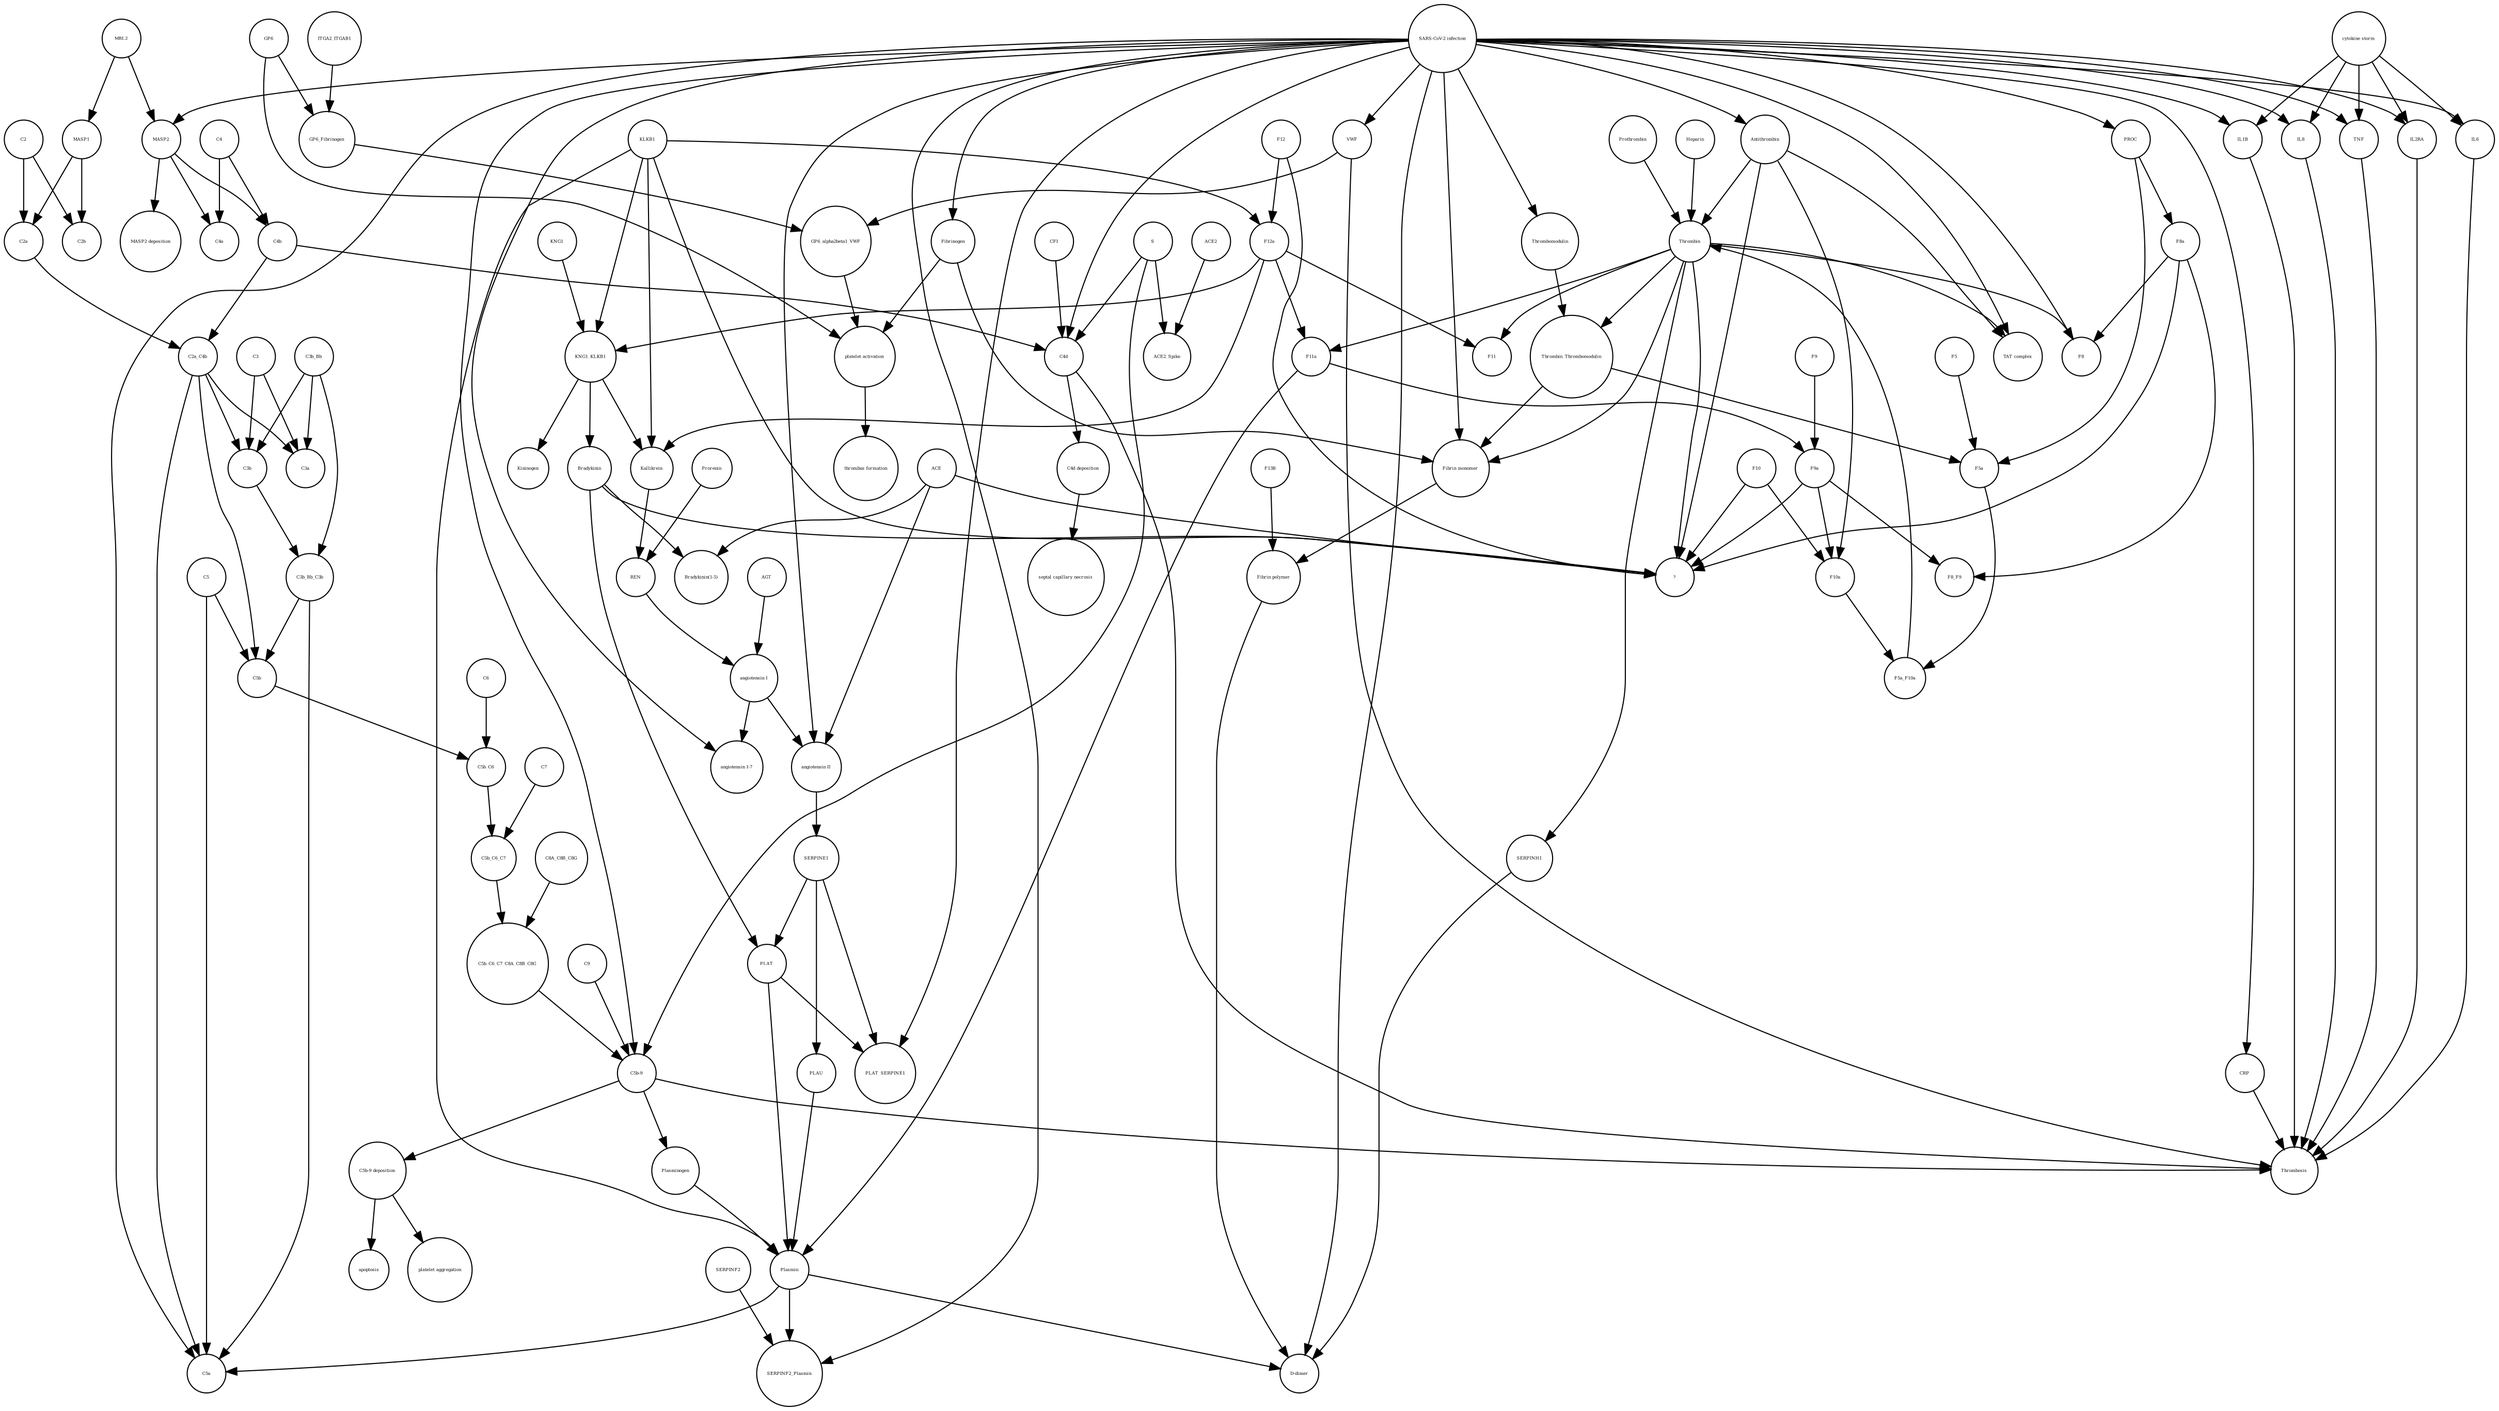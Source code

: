 strict digraph  {
GP6_alpha2beta1_VWF [annotation="", bipartite=0, cls=complex, fontsize=4, label=GP6_alpha2beta1_VWF, shape=circle];
F12a [annotation="urn_miriam_hgnc_HGNC%3A3530", bipartite=0, cls=macromolecule, fontsize=4, label=F12a, shape=circle];
S [annotation="urn_miriam_uniprot_P0DTC2|urn_miriam_uniprot_P59594", bipartite=0, cls=macromolecule, fontsize=4, label=S, shape=circle];
MBL2 [annotation=urn_miriam_hgnc_6902, bipartite=0, cls=macromolecule, fontsize=4, label=MBL2, shape=circle];
Thrombin_Thrombomodulin [annotation="urn_miriam_pubmed_6282863|urn_miriam_taxonomy_9986", bipartite=0, cls=complex, fontsize=4, label=Thrombin_Thrombomodulin, shape=circle];
"MASP2 deposition" [annotation="", bipartite=0, cls=phenotype, fontsize=4, label="MASP2 deposition", shape=circle];
GP6_Fibrinogen [annotation="", bipartite=0, cls=complex, fontsize=4, label=GP6_Fibrinogen, shape=circle];
ACE2 [annotation="urn_miriam_hgnc_HGNC%3A13557", bipartite=0, cls=macromolecule, fontsize=4, label=ACE2, shape=circle];
"TAT complex" [annotation=urn_miriam_pubmed_22930518, bipartite=0, cls=complex, fontsize=4, label="TAT complex", shape=circle];
KNG1 [annotation="urn_miriam_hgnc.symbol_6383", bipartite=0, cls=macromolecule, fontsize=4, label=KNG1, shape=circle];
C4 [annotation="", bipartite=0, cls=macromolecule, fontsize=4, label=C4, shape=circle];
"cytokine storm" [annotation=urn_miriam_pubmed_2504360, bipartite=0, cls=phenotype, fontsize=4, label="cytokine storm", shape=circle];
ACE2_Spike [annotation="", bipartite=0, cls=complex, fontsize=4, label=ACE2_Spike, shape=circle];
MASP2 [annotation=urn_miriam_hgnc_6902, bipartite=0, cls=macromolecule, fontsize=4, label=MASP2, shape=circle];
C7 [annotation="urn_miriam_hgnc_HGNC%3A1346", bipartite=0, cls=macromolecule, fontsize=4, label=C7, shape=circle];
"angiotensin I" [annotation="urn_miriam_obo.chebi_CHEBI%3A2718", bipartite=0, cls="simple chemical", fontsize=4, label="angiotensin I", shape=circle];
Antithrombin [annotation="urn_miriam_hgnc_HGNC%3A775", bipartite=0, cls=macromolecule, fontsize=4, label=Antithrombin, shape=circle];
C5b [annotation="", bipartite=0, cls=macromolecule, fontsize=4, label=C5b, shape=circle];
Kininogen [annotation="urn_miriam_hgnc_HGNC%3A6383", bipartite=0, cls=macromolecule, fontsize=4, label=Kininogen, shape=circle];
KLKB1 [annotation=urn_miriam_hgnc_6371, bipartite=0, cls=macromolecule, fontsize=4, label=KLKB1, shape=circle];
"SARS-CoV-2 infection" [annotation=urn_miriam_taxonomy_2697049, bipartite=0, cls=phenotype, fontsize=4, label="SARS-CoV-2 infection", shape=circle];
SERPINF2 [annotation="urn_miriam_hgnc_HGNC%3A9075", bipartite=0, cls=macromolecule, fontsize=4, label=SERPINF2, shape=circle];
Thrombin [annotation="urn_miriam_hgnc_HGNC%3A3535", bipartite=0, cls=macromolecule, fontsize=4, label=Thrombin, shape=circle];
KNG1_KLKB1 [annotation=urn_miriam_pubmed_17598838, bipartite=0, cls=complex, fontsize=4, label=KNG1_KLKB1, shape=circle];
C4d [annotation="", bipartite=0, cls=macromolecule, fontsize=4, label=C4d, shape=circle];
"?" [annotation="", bipartite=0, cls=macromolecule, fontsize=4, label="?", shape=circle];
F11 [annotation="urn_miriam_hgnc_HGNC%3A3529", bipartite=0, cls=macromolecule, fontsize=4, label=F11, shape=circle];
F12 [annotation="urn_miriam_hgnc_HGNC%3A3530", bipartite=0, cls=macromolecule, fontsize=4, label=F12, shape=circle];
"Bradykinin(1-5)" [annotation="", bipartite=0, cls=macromolecule, fontsize=4, label="Bradykinin(1-5)", shape=circle];
Plasmin [annotation="urn_miriam_hgnc_HGNC%3A9051", bipartite=0, cls=macromolecule, fontsize=4, label=Plasmin, shape=circle];
Thrombosis [annotation="urn_miriam_mesh_D013923|urn_miriam_mesh_D055806", bipartite=0, cls=phenotype, fontsize=4, label=Thrombosis, shape=circle];
MASP1 [annotation="urn_miriam_hgnc_HGNC%3A6901", bipartite=0, cls=macromolecule, fontsize=4, label=MASP1, shape=circle];
Heparin [annotation="urn_miriam_pubmed_708377|urn_miriam_obo.chebi_CHEBI%3A28304", bipartite=0, cls="simple chemical", fontsize=4, label=Heparin, shape=circle];
F8a [annotation="urn_miriam_hgnc_HGNC%3A3546", bipartite=0, cls=macromolecule, fontsize=4, label=F8a, shape=circle];
CFI [annotation="urn_miriam_hgnc_HGNC%3A2771", bipartite=0, cls=macromolecule, fontsize=4, label=CFI, shape=circle];
ITGA2_ITGAB1 [annotation="urn_miriam_intact_EBI-16428357", bipartite=0, cls=complex, fontsize=4, label=ITGA2_ITGAB1, shape=circle];
C4a [annotation="", bipartite=0, cls=macromolecule, fontsize=4, label=C4a, shape=circle];
IL1B [annotation=urn_miriam_hgnc_5992, bipartite=0, cls=macromolecule, fontsize=4, label=IL1B, shape=circle];
apoptosis [annotation="urn_miriam_obo.go_GO%3A0006915", bipartite=0, cls=phenotype, fontsize=4, label=apoptosis, shape=circle];
F5 [annotation="urn_miriam_hgnc_HGNC%3A3541", bipartite=0, cls=macromolecule, fontsize=4, label=F5, shape=circle];
C3 [annotation="urn_miriam_hgnc_HGNC%3A1318", bipartite=0, cls=macromolecule, fontsize=4, label=C3, shape=circle];
C5 [annotation="urn_miriam_hgnc_HGNC%3A1331", bipartite=0, cls=macromolecule, fontsize=4, label=C5, shape=circle];
"D-dimer" [annotation=urn_miriam_pubmed_19008457, bipartite=0, cls=macromolecule, fontsize=4, label="D-dimer", shape=circle];
SERPINF2_Plasmin [annotation="", bipartite=0, cls=complex, fontsize=4, label=SERPINF2_Plasmin, shape=circle];
VWF [annotation="urn_miriam_hgnc_HGNC%3A12726", bipartite=0, cls=macromolecule, fontsize=4, label=VWF, shape=circle];
PLAU [annotation="", bipartite=0, cls=macromolecule, fontsize=4, label=PLAU, shape=circle];
PROC [annotation="urn_miriam_hgnc_HGNC%3A9451", bipartite=0, cls=macromolecule, fontsize=4, label=PROC, shape=circle];
C8A_C8B_C8G [annotation="", bipartite=0, cls=complex, fontsize=4, label=C8A_C8B_C8G, shape=circle];
F5a [annotation="urn_miriam_hgnc_HGNC%3A3542", bipartite=0, cls=macromolecule, fontsize=4, label=F5a, shape=circle];
"C5b-9 deposition" [annotation="", bipartite=0, cls=phenotype, fontsize=4, label="C5b-9 deposition", shape=circle];
REN [annotation="urn_miriam_hgnc_HGNC%3A9958", bipartite=0, cls=macromolecule, fontsize=4, label=REN, shape=circle];
C5b_C6 [annotation="", bipartite=0, cls=complex, fontsize=4, label=C5b_C6, shape=circle];
Bradykinin [annotation="urn_miriam_obo.chebi_CHEBI%3A3165", bipartite=0, cls=macromolecule, fontsize=4, label=Bradykinin, shape=circle];
"platelet activation" [annotation="urn_miriam_obo.go_GO%3A0030168", bipartite=0, cls=phenotype, fontsize=4, label="platelet activation", shape=circle];
"Fibrin monomer" [annotation="", bipartite=0, cls=macromolecule, fontsize=4, label="Fibrin monomer", shape=circle];
PLAT_SERPINE1 [annotation=urn_miriam_pubmed_22449964, bipartite=0, cls=complex, fontsize=4, label=PLAT_SERPINE1, shape=circle];
C2 [annotation="urn_miriam_hgnc_HGNC%3A1248", bipartite=0, cls=macromolecule, fontsize=4, label=C2, shape=circle];
F10 [annotation="urn_miriam_hgnc_HGNC%3A3528", bipartite=0, cls=macromolecule, fontsize=4, label=F10, shape=circle];
SERPINE1 [annotation="urn_miriam_hgnc_HGNC%3A8593", bipartite=0, cls=macromolecule, fontsize=4, label=SERPINE1, shape=circle];
F5a_F10a [annotation=urn_miriam_pubmed_2303476, bipartite=0, cls=complex, fontsize=4, label=F5a_F10a, shape=circle];
C5b_C6_C7 [annotation=urn_miriam_pubmed_28630159, bipartite=0, cls=complex, fontsize=4, label=C5b_C6_C7, shape=circle];
C2b [annotation="", bipartite=0, cls=macromolecule, fontsize=4, label=C2b, shape=circle];
SERPINH1 [annotation="urn_miriam_hgnc_HGNC%3A1546", bipartite=0, cls=macromolecule, fontsize=4, label=SERPINH1, shape=circle];
AGT [annotation="urn_miriam_hgnc_HGNC%3A333", bipartite=0, cls=macromolecule, fontsize=4, label=AGT, shape=circle];
Plasminogen [annotation="urn_miriam_hgnc_HGNC%3A9071", bipartite=0, cls=macromolecule, fontsize=4, label=Plasminogen, shape=circle];
"angiotensin II" [annotation="urn_miriam_obo.chebi_CHEBI%3A2718", bipartite=0, cls="simple chemical", fontsize=4, label="angiotensin II", shape=circle];
C6 [annotation="urn_miriam_hgnc_HGNC%3A1339", bipartite=0, cls=macromolecule, fontsize=4, label=C6, shape=circle];
F8_F9 [annotation=urn_miriam_pubmed_22471307, bipartite=0, cls=complex, fontsize=4, label=F8_F9, shape=circle];
C2a_C4b [annotation="", bipartite=0, cls=complex, fontsize=4, label=C2a_C4b, shape=circle];
Fibrinogen [annotation=urn_miriam_pubmed_19296670, bipartite=0, cls=complex, fontsize=4, label=Fibrinogen, shape=circle];
IL8 [annotation="urn_miriam_hgnc_HGNC%3A6025", bipartite=0, cls=macromolecule, fontsize=4, label=IL8, shape=circle];
GP6 [annotation=urn_miriam_hgnc_14388, bipartite=0, cls=macromolecule, fontsize=4, label=GP6, shape=circle];
CRP [annotation="urn_miriam_hgnc_HGNC%3A2367", bipartite=0, cls=macromolecule, fontsize=4, label=CRP, shape=circle];
F8 [annotation="urn_miriam_hgnc_HGNC%3A3546", bipartite=0, cls=macromolecule, fontsize=4, label=F8, shape=circle];
C3b_Bb_C3b [annotation="urn_miriam_pubmed_12440962|urn_miriam_brenda_34.4.21.47", bipartite=0, cls=complex, fontsize=4, label=C3b_Bb_C3b, shape=circle];
"C4d deposition" [annotation="", bipartite=0, cls=phenotype, fontsize=4, label="C4d deposition", shape=circle];
"C5b-9" [annotation="", bipartite=0, cls=complex, fontsize=4, label="C5b-9", shape=circle];
F9a [annotation="", bipartite=0, cls=macromolecule, fontsize=4, label=F9a, shape=circle];
F10a [annotation="urn_miriam_hgnc_HGNC%3A3528", bipartite=0, cls=macromolecule, fontsize=4, label=F10a, shape=circle];
Kallikrein [annotation=urn_miriam_hgnc_6371, bipartite=0, cls=macromolecule, fontsize=4, label=Kallikrein, shape=circle];
C5a [annotation="", bipartite=0, cls=macromolecule, fontsize=4, label=C5a, shape=circle];
TNF [annotation=urn_miriam_hgnc_11892, bipartite=0, cls=macromolecule, fontsize=4, label=TNF, shape=circle];
IL2RA [annotation="urn_miriam_hgnc_HGNC%3A6008", bipartite=0, cls=macromolecule, fontsize=4, label=IL2RA, shape=circle];
C5b_C6_C7_C8A_C8B_C8G [annotation=urn_miriam_pubmed_28630159, bipartite=0, cls=complex, fontsize=4, label=C5b_C6_C7_C8A_C8B_C8G, shape=circle];
"thrombus formation" [annotation="", bipartite=0, cls=phenotype, fontsize=4, label="thrombus formation", shape=circle];
ACE [annotation="urn_miriam_hgnc_HGNC%3A2707", bipartite=0, cls=macromolecule, fontsize=4, label=ACE, shape=circle];
F11a [annotation="urn_miriam_hgnc_HGNC%3A3529", bipartite=0, cls=macromolecule, fontsize=4, label=F11a, shape=circle];
Prorenin [annotation="", bipartite=0, cls=macromolecule, fontsize=4, label=Prorenin, shape=circle];
C3b_Bb [annotation="urn_miriam_pubmed_12440962|urn_miriam_brenda_3.4.21.47", bipartite=0, cls=complex, fontsize=4, label=C3b_Bb, shape=circle];
"septal capillary necrosis" [annotation="", bipartite=0, cls=phenotype, fontsize=4, label="septal capillary necrosis", shape=circle];
IL6 [annotation=urn_miriam_hgnc_6018, bipartite=0, cls=macromolecule, fontsize=4, label=IL6, shape=circle];
C3a [annotation="", bipartite=0, cls=macromolecule, fontsize=4, label=C3a, shape=circle];
C2a [annotation="", bipartite=0, cls=macromolecule, fontsize=4, label=C2a, shape=circle];
"angiotensin I-7" [annotation="urn_miriam_obo.chebi_CHEBI%3A55438", bipartite=0, cls="simple chemical", fontsize=4, label="angiotensin I-7", shape=circle];
F13B [annotation="", bipartite=0, cls=macromolecule, fontsize=4, label=F13B, shape=circle];
C4b [annotation="", bipartite=0, cls=macromolecule, fontsize=4, label=C4b, shape=circle];
Thrombomodulin [annotation="urn_miriam_hgnc_HGNC%3A11784", bipartite=0, cls=macromolecule, fontsize=4, label=Thrombomodulin, shape=circle];
Prothrombin [annotation="urn_miriam_hgnc_HGNC%3A3535", bipartite=0, cls=macromolecule, fontsize=4, label=Prothrombin, shape=circle];
PLAT [annotation="urn_miriam_hgnc_HGNC%3A9051", bipartite=0, cls=macromolecule, fontsize=4, label=PLAT, shape=circle];
"platelet aggregation" [annotation="urn_miriam_obo.go_GO%3A0030168", bipartite=0, cls=phenotype, fontsize=4, label="platelet aggregation", shape=circle];
"Fibrin polymer" [annotation="", bipartite=0, cls=macromolecule, fontsize=4, label="Fibrin polymer", shape=circle];
C3b [annotation="", bipartite=0, cls=macromolecule, fontsize=4, label=C3b, shape=circle];
F9 [annotation="urn_miriam_hgnc_HGNC%3A35531", bipartite=0, cls=macromolecule, fontsize=4, label=F9, shape=circle];
C9 [annotation="urn_miriam_hgnc_HGNC%3A1358", bipartite=0, cls=macromolecule, fontsize=4, label=C9, shape=circle];
GP6_alpha2beta1_VWF -> "platelet activation"  [annotation="", interaction_type=production];
F12a -> Kallikrein  [annotation=urn_miriam_pubmed_21304106, interaction_type=catalysis];
F12a -> KNG1_KLKB1  [annotation=urn_miriam_pubmed_7944388, interaction_type=catalysis];
F12a -> F11a  [annotation="", interaction_type=production];
F12a -> F11  [annotation="", interaction_type=production];
S -> ACE2_Spike  [annotation="", interaction_type=production];
S -> "C5b-9"  [annotation="", interaction_type=production];
S -> C4d  [annotation="", interaction_type=production];
MBL2 -> MASP2  [annotation="", interaction_type=production];
MBL2 -> MASP1  [annotation="", interaction_type=production];
Thrombin_Thrombomodulin -> F5a  [annotation="urn_miriam_pubmed_6282863|urn_miriam_pubmed_6572921|urn_miriam_pubmed_2322551", interaction_type=inhibition];
Thrombin_Thrombomodulin -> "Fibrin monomer"  [annotation="urn_miriam_pubmed_6282863|urn_miriam_pubmed_28228446", interaction_type=inhibition];
GP6_Fibrinogen -> GP6_alpha2beta1_VWF  [annotation="", interaction_type=production];
ACE2 -> ACE2_Spike  [annotation="", interaction_type=production];
KNG1 -> KNG1_KLKB1  [annotation="", interaction_type=production];
C4 -> C4a  [annotation="", interaction_type=production];
C4 -> C4b  [annotation="", interaction_type=production];
"cytokine storm" -> IL8  [annotation="", interaction_type=production];
"cytokine storm" -> TNF  [annotation="", interaction_type=production];
"cytokine storm" -> IL2RA  [annotation="", interaction_type=production];
"cytokine storm" -> IL1B  [annotation="", interaction_type=production];
"cytokine storm" -> IL6  [annotation="", interaction_type=production];
MASP2 -> "MASP2 deposition"  [annotation="", interaction_type=production];
MASP2 -> C4a  [annotation=urn_miriam_pubmed_21664989, interaction_type=catalysis];
MASP2 -> C4b  [annotation=urn_miriam_pubmed_21664989, interaction_type=catalysis];
C7 -> C5b_C6_C7  [annotation="", interaction_type=production];
"angiotensin I" -> "angiotensin II"  [annotation="", interaction_type=production];
"angiotensin I" -> "angiotensin I-7"  [annotation="", interaction_type=production];
Antithrombin -> "TAT complex"  [annotation="", interaction_type=production];
Antithrombin -> F10a  [annotation="urn_miriam_pubmed_11551226|urn_miriam_pubmed_15853774", interaction_type=inhibition];
Antithrombin -> "?"  [annotation="urn_miriam_pubmed_11551226|urn_miriam_pubmed_15853774", interaction_type=inhibition];
Antithrombin -> Thrombin  [annotation=urn_miriam_pubmed_15853774, interaction_type=inhibition];
C5b -> C5b_C6  [annotation="", interaction_type=production];
KLKB1 -> Kallikrein  [annotation="", interaction_type=production];
KLKB1 -> F12a  [annotation=urn_miriam_pubmed_21304106, interaction_type=catalysis];
KLKB1 -> "?"  [annotation=urn_miriam_pubmed_21304106, interaction_type=catalysis];
KLKB1 -> KNG1_KLKB1  [annotation="", interaction_type=production];
KLKB1 -> Plasmin  [annotation=urn_miriam_pubmed_3850647, interaction_type=catalysis];
"SARS-CoV-2 infection" -> Antithrombin  [annotation="", interaction_type=production];
"SARS-CoV-2 infection" -> "TAT complex"  [annotation="", interaction_type=production];
"SARS-CoV-2 infection" -> IL1B  [annotation=urn_miriam_pubmed_32171193, interaction_type=stimulation];
"SARS-CoV-2 infection" -> F8  [annotation="", interaction_type=production];
"SARS-CoV-2 infection" -> VWF  [annotation="", interaction_type=production];
"SARS-CoV-2 infection" -> "angiotensin II"  [annotation=urn_miriam_pubmed_32048163, interaction_type=catalysis];
"SARS-CoV-2 infection" -> SERPINF2_Plasmin  [annotation="", interaction_type=production];
"SARS-CoV-2 infection" -> IL8  [annotation=urn_miriam_pubmed_32286245, interaction_type=stimulation];
"SARS-CoV-2 infection" -> "C5b-9"  [annotation="", interaction_type=production];
"SARS-CoV-2 infection" -> PROC  [annotation="", interaction_type=production];
"SARS-CoV-2 infection" -> "Fibrin monomer"  [annotation="", interaction_type=production];
"SARS-CoV-2 infection" -> MASP2  [annotation="", interaction_type=production];
"SARS-CoV-2 infection" -> PLAT_SERPINE1  [annotation="", interaction_type=production];
"SARS-CoV-2 infection" -> "D-dimer"  [annotation="", interaction_type=production];
"SARS-CoV-2 infection" -> Thrombomodulin  [annotation="", interaction_type=production];
"SARS-CoV-2 infection" -> Fibrinogen  [annotation="", interaction_type=production];
"SARS-CoV-2 infection" -> IL2RA  [annotation=urn_miriam_pubmed_32286245, interaction_type=stimulation];
"SARS-CoV-2 infection" -> C5a  [annotation="", interaction_type=production];
"SARS-CoV-2 infection" -> "angiotensin I-7"  [annotation=urn_miriam_pubmed_23392115, interaction_type=inhibition];
"SARS-CoV-2 infection" -> C4d  [annotation="", interaction_type=production];
"SARS-CoV-2 infection" -> IL6  [annotation=urn_miriam_pubmed_32286245, interaction_type=stimulation];
"SARS-CoV-2 infection" -> TNF  [annotation=urn_miriam_pubmed_32504360, interaction_type=stimulation];
"SARS-CoV-2 infection" -> CRP  [annotation="", interaction_type=production];
SERPINF2 -> SERPINF2_Plasmin  [annotation="", interaction_type=production];
Thrombin -> F8  [annotation=urn_miriam_pubmed_15746105, interaction_type=catalysis];
Thrombin -> "?"  [annotation=urn_miriam_pubmed_15746105, interaction_type=catalysis];
Thrombin -> SERPINH1  [annotation=urn_miriam_pubmed_23809134, interaction_type=catalysis];
Thrombin -> F11  [annotation="urn_miriam_pubmed_21304106|urn_miriam_pubmed_8631976", interaction_type=catalysis];
Thrombin -> F11a  [annotation="urn_miriam_pubmed_21304106|urn_miriam_pubmed_8631976", interaction_type=catalysis];
Thrombin -> "TAT complex"  [annotation="", interaction_type=production];
Thrombin -> "Fibrin monomer"  [annotation="urn_miriam_pubmed_6282863|urn_miriam_pubmed_28228446", interaction_type=catalysis];
Thrombin -> Thrombin_Thrombomodulin  [annotation="", interaction_type=production];
KNG1_KLKB1 -> Bradykinin  [annotation=urn_miriam_isbn_9781482204049, interaction_type=catalysis];
KNG1_KLKB1 -> Kininogen  [annotation=urn_miriam_isbn_9781482204049, interaction_type=catalysis];
KNG1_KLKB1 -> Kallikrein  [annotation=urn_miriam_isbn_9781482204049, interaction_type=catalysis];
C4d -> Thrombosis  [annotation="", interaction_type=production];
C4d -> "C4d deposition"  [annotation="", interaction_type=production];
F12 -> F12a  [annotation="", interaction_type=production];
F12 -> "?"  [annotation="", interaction_type=production];
Plasmin -> "D-dimer"  [annotation="urn_miriam_pubmed_29096812|urn_miriam_pubmed_10574983", interaction_type=catalysis];
Plasmin -> SERPINF2_Plasmin  [annotation="", interaction_type=production];
Plasmin -> C5a  [annotation="", interaction_type=production];
MASP1 -> C2b  [annotation=urn_miriam_pubmed_10946292, interaction_type=catalysis];
MASP1 -> C2a  [annotation=urn_miriam_pubmed_10946292, interaction_type=catalysis];
Heparin -> Thrombin  [annotation=urn_miriam_pubmed_15853774, interaction_type=catalysis];
F8a -> F8  [annotation="", interaction_type=production];
F8a -> "?"  [annotation="", interaction_type=production];
F8a -> F8_F9  [annotation="", interaction_type=production];
CFI -> C4d  [annotation=urn_miriam_pubmed_19362461, interaction_type=catalysis];
ITGA2_ITGAB1 -> GP6_Fibrinogen  [annotation="", interaction_type=production];
IL1B -> Thrombosis  [annotation="", interaction_type=production];
F5 -> F5a  [annotation="", interaction_type=production];
C3 -> C3a  [annotation="", interaction_type=production];
C3 -> C3b  [annotation="", interaction_type=production];
C5 -> C5b  [annotation="", interaction_type=production];
C5 -> C5a  [annotation="", interaction_type=production];
VWF -> Thrombosis  [annotation="", interaction_type=production];
VWF -> GP6_alpha2beta1_VWF  [annotation="", interaction_type=production];
PLAU -> Plasmin  [annotation=urn_miriam_pubmed_3850647, interaction_type=catalysis];
PROC -> F5a  [annotation="urn_miriam_pubmed_6282863|urn_miriam_pubmed_6572921|urn_miriam_pubmed_2322551", interaction_type=inhibition];
PROC -> F8a  [annotation="", interaction_type=production];
C8A_C8B_C8G -> C5b_C6_C7_C8A_C8B_C8G  [annotation="", interaction_type=production];
F5a -> F5a_F10a  [annotation="", interaction_type=production];
"C5b-9 deposition" -> "platelet aggregation"  [annotation="", interaction_type=production];
"C5b-9 deposition" -> apoptosis  [annotation="", interaction_type=production];
REN -> "angiotensin I"  [annotation="urn_miriam_pubmed_10585461|urn_miriam_pubmed_30934934|urn_miriam_pubmed_6172448|urn_miriam_taxonomy_9606", interaction_type=catalysis];
C5b_C6 -> C5b_C6_C7  [annotation="", interaction_type=production];
Bradykinin -> "Bradykinin(1-5)"  [annotation="", interaction_type=production];
Bradykinin -> "?"  [annotation="", interaction_type=production];
Bradykinin -> PLAT  [annotation="urn_miriam_pubmed_10373228|urn_miriam_pubmed_2769655", interaction_type=catalysis];
"platelet activation" -> "thrombus formation"  [annotation="", interaction_type=production];
"Fibrin monomer" -> "Fibrin polymer"  [annotation="", interaction_type=production];
C2 -> C2b  [annotation="", interaction_type=production];
C2 -> C2a  [annotation="", interaction_type=production];
F10 -> F10a  [annotation="", interaction_type=production];
F10 -> "?"  [annotation="", interaction_type=production];
SERPINE1 -> PLAT  [annotation="urn_miriam_pubmed_10373228|urn_miriam_pubmed_2769655", interaction_type=inhibition];
SERPINE1 -> PLAT_SERPINE1  [annotation="", interaction_type=production];
SERPINE1 -> PLAU  [annotation=urn_miriam_pubmed_21199867, interaction_type=inhibition];
F5a_F10a -> Thrombin  [annotation="urn_miriam_pubmed_4430674|urn_miriam_pubmed_3818642", interaction_type=catalysis];
C5b_C6_C7 -> C5b_C6_C7_C8A_C8B_C8G  [annotation="", interaction_type=production];
SERPINH1 -> "D-dimer"  [annotation="urn_miriam_pubmed_29096812|urn_miriam_pubmed_10574983", interaction_type=catalysis];
AGT -> "angiotensin I"  [annotation="", interaction_type=production];
Plasminogen -> Plasmin  [annotation="", interaction_type=production];
"angiotensin II" -> SERPINE1  [annotation="", interaction_type=production];
C6 -> C5b_C6  [annotation="", interaction_type=production];
C2a_C4b -> C5a  [annotation=urn_miriam_pubmed_28630159, interaction_type=catalysis];
C2a_C4b -> C5b  [annotation=urn_miriam_pubmed_28630159, interaction_type=catalysis];
C2a_C4b -> C3a  [annotation=urn_miriam_pubmed_12440962, interaction_type=catalysis];
C2a_C4b -> C3b  [annotation=urn_miriam_pubmed_12440962, interaction_type=catalysis];
Fibrinogen -> "platelet activation"  [annotation="", interaction_type=production];
Fibrinogen -> "Fibrin monomer"  [annotation="", interaction_type=production];
IL8 -> Thrombosis  [annotation="", interaction_type=production];
GP6 -> GP6_Fibrinogen  [annotation="", interaction_type=production];
GP6 -> "platelet activation"  [annotation="urn_miriam_pubmed_29472360|urn_miriam_taxonomy_10090", interaction_type=catalysis];
CRP -> Thrombosis  [annotation="", interaction_type=production];
C3b_Bb_C3b -> C5b  [annotation=urn_miriam_pubmed_28630159, interaction_type=catalysis];
C3b_Bb_C3b -> C5a  [annotation=urn_miriam_pubmed_28630159, interaction_type=catalysis];
"C4d deposition" -> "septal capillary necrosis"  [annotation="", interaction_type=production];
"C5b-9" -> "C5b-9 deposition"  [annotation="", interaction_type=production];
"C5b-9" -> Thrombosis  [annotation="", interaction_type=production];
"C5b-9" -> Plasminogen  [annotation="", interaction_type=production];
F9a -> F10a  [annotation="urn_miriam_pubmed_11551226|urn_miriam_pubmed_15853774", interaction_type=catalysis];
F9a -> "?"  [annotation="urn_miriam_pubmed_11551226|urn_miriam_pubmed_15853774", interaction_type=catalysis];
F9a -> F8_F9  [annotation="", interaction_type=production];
F10a -> F5a_F10a  [annotation="", interaction_type=production];
Kallikrein -> REN  [annotation=urn_miriam_pubmed_12793984, interaction_type=catalysis];
TNF -> Thrombosis  [annotation="", interaction_type=production];
IL2RA -> Thrombosis  [annotation="", interaction_type=production];
C5b_C6_C7_C8A_C8B_C8G -> "C5b-9"  [annotation="", interaction_type=production];
ACE -> "Bradykinin(1-5)"  [annotation=urn_miriam_pubmed_10969042, interaction_type=catalysis];
ACE -> "?"  [annotation=urn_miriam_pubmed_10969042, interaction_type=catalysis];
ACE -> "angiotensin II"  [annotation="urn_miriam_taxonomy_9606|urn_miriam_pubmed_190881|urn_miriam_pubmed_10969042", interaction_type=catalysis];
F11a -> F9a  [annotation=urn_miriam_pubmed_9100000, interaction_type=catalysis];
F11a -> Plasmin  [annotation=urn_miriam_pubmed_3850647, interaction_type=catalysis];
Prorenin -> REN  [annotation="", interaction_type=production];
C3b_Bb -> C3b_Bb_C3b  [annotation="", interaction_type=production];
C3b_Bb -> C3a  [annotation=urn_miriam_pubmed_12440962, interaction_type=catalysis];
C3b_Bb -> C3b  [annotation=urn_miriam_pubmed_12440962, interaction_type=catalysis];
IL6 -> Thrombosis  [annotation="", interaction_type=production];
C2a -> C2a_C4b  [annotation="", interaction_type=production];
F13B -> "Fibrin polymer"  [annotation="urn_miriam_pubmed_29096812|urn_miriam_pubmed_7577232", interaction_type=catalysis];
C4b -> C4d  [annotation="", interaction_type=production];
C4b -> C2a_C4b  [annotation="", interaction_type=production];
Thrombomodulin -> Thrombin_Thrombomodulin  [annotation="", interaction_type=production];
Prothrombin -> Thrombin  [annotation="", interaction_type=production];
PLAT -> Plasmin  [annotation=urn_miriam_pubmed_3850647, interaction_type=catalysis];
PLAT -> PLAT_SERPINE1  [annotation="", interaction_type=production];
"Fibrin polymer" -> "D-dimer"  [annotation="", interaction_type=production];
C3b -> C3b_Bb_C3b  [annotation="", interaction_type=production];
F9 -> F9a  [annotation="", interaction_type=production];
C9 -> "C5b-9"  [annotation="", interaction_type=production];
}
